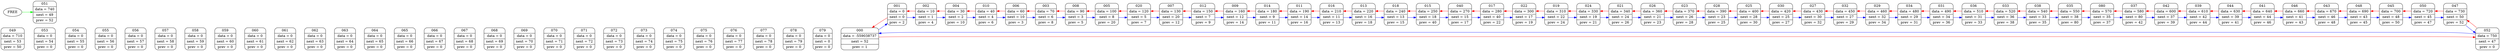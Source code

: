 digraph G
	{
	rankdir = LR
	node000 [shape=Mrecord; label = " {000} | {data = -559038737} | {next = 52} |{ prev = 1 }"];
	node001 [shape=Mrecord; label = " {001} | {data = 0} | {next = 0} |{ prev = 2 }"];
	node002 [shape=Mrecord; label = " {002} | {data = 10} | {next = 1} |{ prev = 4 }"];
	node003 [shape=Mrecord; label = " {003} | {data = 70} | {next = 6} |{ prev = 8 }"];
	node004 [shape=Mrecord; label = " {004} | {data = 30} | {next = 2} |{ prev = 10 }"];
	node005 [shape=Mrecord; label = " {005} | {data = 100} | {next = 8} |{ prev = 20 }"];
	node006 [shape=Mrecord; label = " {006} | {data = 60} | {next = 10} |{ prev = 3 }"];
	node007 [shape=Mrecord; label = " {007} | {data = 130} | {next = 20} |{ prev = 12 }"];
	node008 [shape=Mrecord; label = " {008} | {data = 90} | {next = 3} |{ prev = 5 }"];
	node009 [shape=Mrecord; label = " {009} | {data = 160} | {next = 12} |{ prev = 14 }"];
	node010 [shape=Mrecord; label = " {010} | {data = 40} | {next = 4} |{ prev = 6 }"];
	node011 [shape=Mrecord; label = " {011} | {data = 190} | {next = 14} |{ prev = 16 }"];
	node012 [shape=Mrecord; label = " {012} | {data = 150} | {next = 7} |{ prev = 9 }"];
	node013 [shape=Mrecord; label = " {013} | {data = 220} | {next = 16} |{ prev = 18 }"];
	node014 [shape=Mrecord; label = " {014} | {data = 180} | {next = 9} |{ prev = 11 }"];
	node015 [shape=Mrecord; label = " {015} | {data = 250} | {next = 18} |{ prev = 40 }"];
	node016 [shape=Mrecord; label = " {016} | {data = 210} | {next = 11} |{ prev = 13 }"];
	node017 [shape=Mrecord; label = " {017} | {data = 280} | {next = 40} |{ prev = 22 }"];
	node018 [shape=Mrecord; label = " {018} | {data = 240} | {next = 13} |{ prev = 15 }"];
	node019 [shape=Mrecord; label = " {019} | {data = 310} | {next = 22} |{ prev = 24 }"];
	node020 [shape=Mrecord; label = " {020} | {data = 120} | {next = 5} |{ prev = 7 }"];
	node021 [shape=Mrecord; label = " {021} | {data = 340} | {next = 24} |{ prev = 26 }"];
	node022 [shape=Mrecord; label = " {022} | {data = 300} | {next = 17} |{ prev = 19 }"];
	node023 [shape=Mrecord; label = " {023} | {data = 370} | {next = 26} |{ prev = 28 }"];
	node024 [shape=Mrecord; label = " {024} | {data = 330} | {next = 19} |{ prev = 21 }"];
	node025 [shape=Mrecord; label = " {025} | {data = 400} | {next = 28} |{ prev = 30 }"];
	node026 [shape=Mrecord; label = " {026} | {data = 360} | {next = 21} |{ prev = 23 }"];
	node027 [shape=Mrecord; label = " {027} | {data = 430} | {next = 30} |{ prev = 32 }"];
	node028 [shape=Mrecord; label = " {028} | {data = 390} | {next = 23} |{ prev = 25 }"];
	node029 [shape=Mrecord; label = " {029} | {data = 460} | {next = 32} |{ prev = 34 }"];
	node030 [shape=Mrecord; label = " {030} | {data = 420} | {next = 25} |{ prev = 27 }"];
	node031 [shape=Mrecord; label = " {031} | {data = 490} | {next = 34} |{ prev = 36 }"];
	node032 [shape=Mrecord; label = " {032} | {data = 450} | {next = 27} |{ prev = 29 }"];
	node033 [shape=Mrecord; label = " {033} | {data = 520} | {next = 36} |{ prev = 38 }"];
	node034 [shape=Mrecord; label = " {034} | {data = 480} | {next = 29} |{ prev = 31 }"];
	node035 [shape=Mrecord; label = " {035} | {data = 550} | {next = 38} |{ prev = 80 }"];
	node036 [shape=Mrecord; label = " {036} | {data = 510} | {next = 31} |{ prev = 33 }"];
	node037 [shape=Mrecord; label = " {037} | {data = 580} | {next = 80} |{ prev = 42 }"];
	node038 [shape=Mrecord; label = " {038} | {data = 540} | {next = 33} |{ prev = 35 }"];
	node039 [shape=Mrecord; label = " {039} | {data = 610} | {next = 42} |{ prev = 44 }"];
	node040 [shape=Mrecord; label = " {040} | {data = 270} | {next = 15} |{ prev = 17 }"];
	node041 [shape=Mrecord; label = " {041} | {data = 640} | {next = 44} |{ prev = 46 }"];
	node042 [shape=Mrecord; label = " {042} | {data = 600} | {next = 37} |{ prev = 39 }"];
	node043 [shape=Mrecord; label = " {043} | {data = 670} | {next = 46} |{ prev = 48 }"];
	node044 [shape=Mrecord; label = " {044} | {data = 630} | {next = 39} |{ prev = 41 }"];
	node045 [shape=Mrecord; label = " {045} | {data = 700} | {next = 48} |{ prev = 50 }"];
	node046 [shape=Mrecord; label = " {046} | {data = 660} | {next = 41} |{ prev = 43 }"];
	node047 [shape=Mrecord; label = " {047} | {data = 730} | {next = 50} |{ prev = 52 }"];
	node048 [shape=Mrecord; label = " {048} | {data = 690} | {next = 43} |{ prev = 45 }"];
	node049 [shape=Mrecord; label = " {049} | {data = 710} | {next = 53} |{ prev = 50 }"];
	node050 [shape=Mrecord; label = " {050} | {data = 720} | {next = 45} |{ prev = 47 }"];
	node051 [shape=Mrecord; label = " {051} | {data = 740} | {next = 49} |{ prev = 52 }"];
	node052 [shape=Mrecord; label = " {052} | {data = 750} | {next = 47} |{ prev = 0 }"];
	node053 [shape=Mrecord; label = " {053} | {data = 0} | {next = 54} |{ prev = 0 }"];
	node054 [shape=Mrecord; label = " {054} | {data = 0} | {next = 55} |{ prev = 0 }"];
	node055 [shape=Mrecord; label = " {055} | {data = 0} | {next = 56} |{ prev = 0 }"];
	node056 [shape=Mrecord; label = " {056} | {data = 0} | {next = 57} |{ prev = 0 }"];
	node057 [shape=Mrecord; label = " {057} | {data = 0} | {next = 58} |{ prev = 0 }"];
	node058 [shape=Mrecord; label = " {058} | {data = 0} | {next = 59} |{ prev = 0 }"];
	node059 [shape=Mrecord; label = " {059} | {data = 0} | {next = 60} |{ prev = 0 }"];
	node060 [shape=Mrecord; label = " {060} | {data = 0} | {next = 61} |{ prev = 0 }"];
	node061 [shape=Mrecord; label = " {061} | {data = 0} | {next = 62} |{ prev = 0 }"];
	node062 [shape=Mrecord; label = " {062} | {data = 0} | {next = 63} |{ prev = 0 }"];
	node063 [shape=Mrecord; label = " {063} | {data = 0} | {next = 64} |{ prev = 0 }"];
	node064 [shape=Mrecord; label = " {064} | {data = 0} | {next = 65} |{ prev = 0 }"];
	node065 [shape=Mrecord; label = " {065} | {data = 0} | {next = 66} |{ prev = 0 }"];
	node066 [shape=Mrecord; label = " {066} | {data = 0} | {next = 67} |{ prev = 0 }"];
	node067 [shape=Mrecord; label = " {067} | {data = 0} | {next = 68} |{ prev = 0 }"];
	node068 [shape=Mrecord; label = " {068} | {data = 0} | {next = 69} |{ prev = 0 }"];
	node069 [shape=Mrecord; label = " {069} | {data = 0} | {next = 70} |{ prev = 0 }"];
	node070 [shape=Mrecord; label = " {070} | {data = 0} | {next = 71} |{ prev = 0 }"];
	node071 [shape=Mrecord; label = " {071} | {data = 0} | {next = 72} |{ prev = 0 }"];
	node072 [shape=Mrecord; label = " {072} | {data = 0} | {next = 73} |{ prev = 0 }"];
	node073 [shape=Mrecord; label = " {073} | {data = 0} | {next = 74} |{ prev = 0 }"];
	node074 [shape=Mrecord; label = " {074} | {data = 0} | {next = 75} |{ prev = 0 }"];
	node075 [shape=Mrecord; label = " {075} | {data = 0} | {next = 76} |{ prev = 0 }"];
	node076 [shape=Mrecord; label = " {076} | {data = 0} | {next = 77} |{ prev = 0 }"];
	node077 [shape=Mrecord; label = " {077} | {data = 0} | {next = 78} |{ prev = 0 }"];
	node078 [shape=Mrecord; label = " {078} | {data = 0} | {next = 79} |{ prev = 0 }"];
	node079 [shape=Mrecord; label = " {079} | {data = 0} | {next = 0} |{ prev = 0 }"];
	node080 [shape=Mrecord; label = " {080} | {data = 570} | {next = 35} |{ prev = 37 }"];
	node052 -> node047 [weight = 1000; color = white; ];
	node000 -> node052 [weight = 1000; color = white; ];
	node001 -> node000 [weight = 1000; color = white; ];
	node006 -> node010 [weight = 1000; color = white; ];
	node002 -> node001 [weight = 1000; color = white; ];
	node008 -> node003 [weight = 1000; color = white; ];
	node010 -> node004 [weight = 1000; color = white; ];
	node020 -> node005 [weight = 1000; color = white; ];
	node003 -> node006 [weight = 1000; color = white; ];
	node012 -> node007 [weight = 1000; color = white; ];
	node004 -> node002 [weight = 1000; color = white; ];
	node014 -> node009 [weight = 1000; color = white; ];
	node007 -> node020 [weight = 1000; color = white; ];
	node016 -> node011 [weight = 1000; color = white; ];
	node009 -> node012 [weight = 1000; color = white; ];
	node018 -> node013 [weight = 1000; color = white; ];
	node011 -> node014 [weight = 1000; color = white; ];
	node040 -> node015 [weight = 1000; color = white; ];
	node013 -> node016 [weight = 1000; color = white; ];
	node022 -> node017 [weight = 1000; color = white; ];
	node005 -> node008 [weight = 1000; color = white; ];
	node024 -> node019 [weight = 1000; color = white; ];
	node017 -> node040 [weight = 1000; color = white; ];
	node026 -> node021 [weight = 1000; color = white; ];
	node019 -> node022 [weight = 1000; color = white; ];
	node028 -> node023 [weight = 1000; color = white; ];
	node021 -> node024 [weight = 1000; color = white; ];
	node030 -> node025 [weight = 1000; color = white; ];
	node023 -> node026 [weight = 1000; color = white; ];
	node032 -> node027 [weight = 1000; color = white; ];
	node025 -> node028 [weight = 1000; color = white; ];
	node034 -> node029 [weight = 1000; color = white; ];
	node027 -> node030 [weight = 1000; color = white; ];
	node036 -> node031 [weight = 1000; color = white; ];
	node029 -> node032 [weight = 1000; color = white; ];
	node038 -> node033 [weight = 1000; color = white; ];
	node031 -> node034 [weight = 1000; color = white; ];
	node080 -> node035 [weight = 1000; color = white; ];
	node033 -> node036 [weight = 1000; color = white; ];
	node042 -> node037 [weight = 1000; color = white; ];
	node015 -> node018 [weight = 1000; color = white; ];
	node044 -> node039 [weight = 1000; color = white; ];
	node037 -> node080 [weight = 1000; color = white; ];
	node046 -> node041 [weight = 1000; color = white; ];
	node039 -> node042 [weight = 1000; color = white; ];
	node048 -> node043 [weight = 1000; color = white; ];
	node041 -> node044 [weight = 1000; color = white; ];
	node050 -> node045 [weight = 1000; color = white; ];
	node043 -> node046 [weight = 1000; color = white; ];
	node053 -> node054 [weight = 1000; color = white; ];
	node045 -> node048 [weight = 1000; color = white; ];
	node049 -> node053 [weight = 1000; color = white; ];
	node047 -> node050 [weight = 1000; color = white; ];
	node054 -> node055 [weight = 1000; color = white; ];
	node055 -> node056 [weight = 1000; color = white; ];
	node056 -> node057 [weight = 1000; color = white; ];
	node057 -> node058 [weight = 1000; color = white; ];
	node058 -> node059 [weight = 1000; color = white; ];
	node059 -> node060 [weight = 1000; color = white; ];
	node060 -> node061 [weight = 1000; color = white; ];
	node061 -> node062 [weight = 1000; color = white; ];
	node062 -> node063 [weight = 1000; color = white; ];
	node063 -> node064 [weight = 1000; color = white; ];
	node064 -> node065 [weight = 1000; color = white; ];
	node065 -> node066 [weight = 1000; color = white; ];
	node066 -> node067 [weight = 1000; color = white; ];
	node067 -> node068 [weight = 1000; color = white; ];
	node068 -> node069 [weight = 1000; color = white; ];
	node069 -> node070 [weight = 1000; color = white; ];
	node070 -> node071 [weight = 1000; color = white; ];
	node071 -> node072 [weight = 1000; color = white; ];
	node072 -> node073 [weight = 1000; color = white; ];
	node073 -> node074 [weight = 1000; color = white; ];
	node074 -> node075 [weight = 1000; color = white; ];
	node075 -> node076 [weight = 1000; color = white; ];
	node076 -> node077 [weight = 1000; color = white; ];
	node077 -> node078 [weight = 1000; color = white; ];
	node078 -> node079 [weight = 1000; color = white; ];
	node079 -> node000 [weight = 1000; color = white; ];
	node000 -> node052 [weight = 1000; color = white; ];
	node035 -> node038 [weight = 1000; color = white; ];
	node000 ->node052 [weight = 100; color = red;]
	node052 ->node047 [weight = 100; color = red;]
	node047 ->node050 [weight = 100; color = red;]
	node050 ->node045 [weight = 100; color = red;]
	node045 ->node048 [weight = 100; color = red;]
	node048 ->node043 [weight = 100; color = red;]
	node043 ->node046 [weight = 100; color = red;]
	node046 ->node041 [weight = 100; color = red;]
	node041 ->node044 [weight = 100; color = red;]
	node044 ->node039 [weight = 100; color = red;]
	node039 ->node042 [weight = 100; color = red;]
	node042 ->node037 [weight = 100; color = red;]
	node037 ->node080 [weight = 100; color = red;]
	node080 ->node035 [weight = 100; color = red;]
	node035 ->node038 [weight = 100; color = red;]
	node038 ->node033 [weight = 100; color = red;]
	node033 ->node036 [weight = 100; color = red;]
	node036 ->node031 [weight = 100; color = red;]
	node031 ->node034 [weight = 100; color = red;]
	node034 ->node029 [weight = 100; color = red;]
	node029 ->node032 [weight = 100; color = red;]
	node032 ->node027 [weight = 100; color = red;]
	node027 ->node030 [weight = 100; color = red;]
	node030 ->node025 [weight = 100; color = red;]
	node025 ->node028 [weight = 100; color = red;]
	node028 ->node023 [weight = 100; color = red;]
	node023 ->node026 [weight = 100; color = red;]
	node026 ->node021 [weight = 100; color = red;]
	node021 ->node024 [weight = 100; color = red;]
	node024 ->node019 [weight = 100; color = red;]
	node019 ->node022 [weight = 100; color = red;]
	node022 ->node017 [weight = 100; color = red;]
	node017 ->node040 [weight = 100; color = red;]
	node040 ->node015 [weight = 100; color = red;]
	node015 ->node018 [weight = 100; color = red;]
	node018 ->node013 [weight = 100; color = red;]
	node013 ->node016 [weight = 100; color = red;]
	node016 ->node011 [weight = 100; color = red;]
	node011 ->node014 [weight = 100; color = red;]
	node014 ->node009 [weight = 100; color = red;]
	node009 ->node012 [weight = 100; color = red;]
	node012 ->node007 [weight = 100; color = red;]
	node007 ->node020 [weight = 100; color = red;]
	node020 ->node005 [weight = 100; color = red;]
	node005 ->node008 [weight = 100; color = red;]
	node008 ->node003 [weight = 100; color = red;]
	node003 ->node006 [weight = 100; color = red;]
	node006 ->node010 [weight = 100; color = red;]
	node010 ->node004 [weight = 100; color = red;]
	node004 ->node002 [weight = 100; color = red;]
	node002 ->node001 [weight = 100; color = red;]
	node001 ->node000 [weight = 100; color = red;]
	node000 -> node001 [color = blue;]
	node001 -> node002 [color = blue;]
	node002 -> node004 [color = blue;]
	node004 -> node010 [color = blue;]
	node010 -> node006 [color = blue;]
	node006 -> node003 [color = blue;]
	node003 -> node008 [color = blue;]
	node008 -> node005 [color = blue;]
	node005 -> node020 [color = blue;]
	node020 -> node007 [color = blue;]
	node007 -> node012 [color = blue;]
	node012 -> node009 [color = blue;]
	node009 -> node014 [color = blue;]
	node014 -> node011 [color = blue;]
	node011 -> node016 [color = blue;]
	node016 -> node013 [color = blue;]
	node013 -> node018 [color = blue;]
	node018 -> node015 [color = blue;]
	node015 -> node040 [color = blue;]
	node040 -> node017 [color = blue;]
	node017 -> node022 [color = blue;]
	node022 -> node019 [color = blue;]
	node019 -> node024 [color = blue;]
	node024 -> node021 [color = blue;]
	node021 -> node026 [color = blue;]
	node026 -> node023 [color = blue;]
	node023 -> node028 [color = blue;]
	node028 -> node025 [color = blue;]
	node025 -> node030 [color = blue;]
	node030 -> node027 [color = blue;]
	node027 -> node032 [color = blue;]
	node032 -> node029 [color = blue;]
	node029 -> node034 [color = blue;]
	node034 -> node031 [color = blue;]
	node031 -> node036 [color = blue;]
	node036 -> node033 [color = blue;]
	node033 -> node038 [color = blue;]
	node038 -> node035 [color = blue;]
	node035 -> node080 [color = blue;]
	node080 -> node037 [color = blue;]
	node037 -> node042 [color = blue;]
	node042 -> node039 [color = blue;]
	node039 -> node044 [color = blue;]
	node044 -> node041 [color = blue;]
	node041 -> node046 [color = blue;]
	node046 -> node043 [color = blue;]
	node043 -> node048 [color = blue;]
	node048 -> node045 [color = blue;]
	node045 -> node050 [color = blue;]
	node050 -> node047 [color = blue;]
	node047 -> node052 [color = blue;]
	node052 -> node000 [color = blue;]
	FREE -> node051 [color = green;]
	}